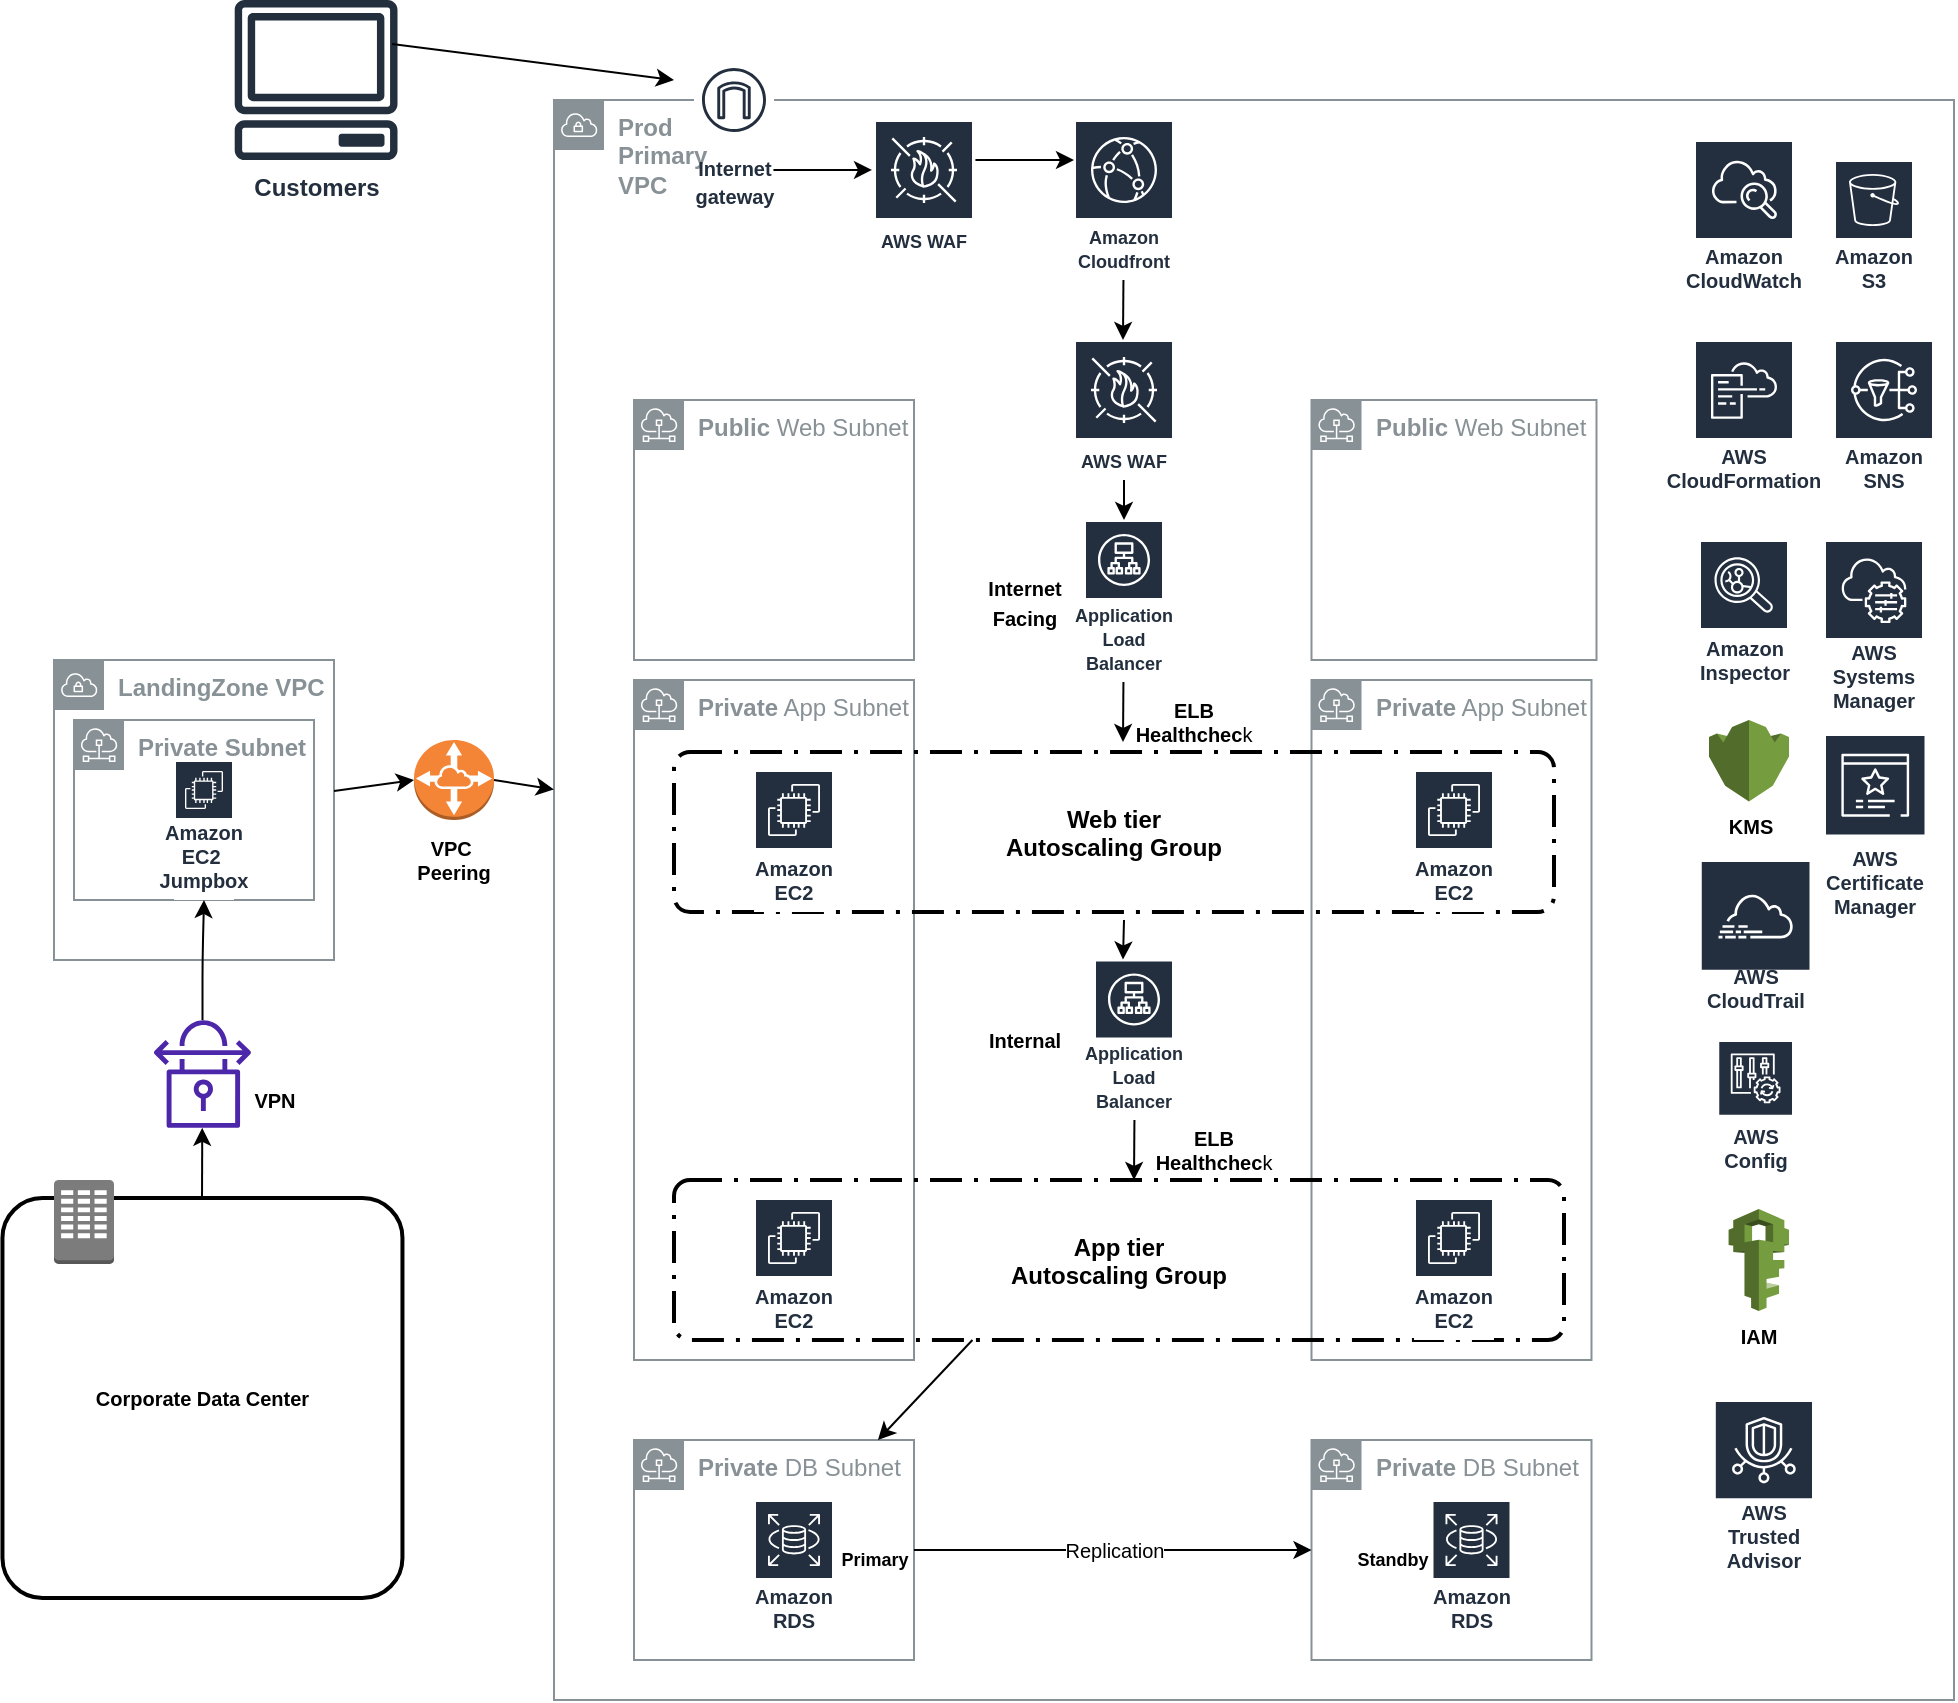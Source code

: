 <mxfile version="16.4.7" type="github">
  <diagram id="fb48Wb3bgh-QxJcJGNRU" name="Page-1">
    <mxGraphModel dx="2276" dy="626" grid="1" gridSize="10" guides="1" tooltips="1" connect="1" arrows="1" fold="1" page="1" pageScale="1" pageWidth="850" pageHeight="1100" math="0" shadow="0">
      <root>
        <mxCell id="0" />
        <mxCell id="1" parent="0" />
        <mxCell id="fcUTSALOdopyJ9VbOdTp-61" value="&lt;b&gt;Prod &lt;br&gt;Primary&lt;br&gt;VPC&lt;/b&gt;" style="sketch=0;outlineConnect=0;gradientColor=none;html=1;whiteSpace=wrap;fontSize=12;fontStyle=0;shape=mxgraph.aws4.group;grIcon=mxgraph.aws4.group_vpc;strokeColor=#879196;fillColor=none;verticalAlign=top;align=left;spacingLeft=30;fontColor=#879196;dashed=0;" parent="1" vertex="1">
          <mxGeometry x="160" y="170" width="700" height="800" as="geometry" />
        </mxCell>
        <mxCell id="fcUTSALOdopyJ9VbOdTp-36" value="&lt;b&gt;Private&lt;/b&gt; App Subnet" style="sketch=0;outlineConnect=0;gradientColor=none;html=1;whiteSpace=wrap;fontSize=12;fontStyle=0;shape=mxgraph.aws4.group;grIcon=mxgraph.aws4.group_subnet;strokeColor=#879196;fillColor=none;verticalAlign=top;align=left;spacingLeft=30;fontColor=#879196;dashed=0;" parent="1" vertex="1">
          <mxGeometry x="538.75" y="460" width="140" height="340" as="geometry" />
        </mxCell>
        <mxCell id="p9kHtPfieQW81otjX_M4-13" value="&lt;b&gt;Private&lt;/b&gt; App Subnet" style="sketch=0;outlineConnect=0;gradientColor=none;html=1;whiteSpace=wrap;fontSize=12;fontStyle=0;shape=mxgraph.aws4.group;grIcon=mxgraph.aws4.group_subnet;strokeColor=#879196;fillColor=none;verticalAlign=top;align=left;spacingLeft=30;fontColor=#879196;dashed=0;" parent="1" vertex="1">
          <mxGeometry x="200" y="460" width="140" height="340" as="geometry" />
        </mxCell>
        <mxCell id="fcUTSALOdopyJ9VbOdTp-51" value="&lt;b&gt;Private&lt;/b&gt;&amp;nbsp;DB Subnet" style="sketch=0;outlineConnect=0;gradientColor=none;html=1;whiteSpace=wrap;fontSize=12;fontStyle=0;shape=mxgraph.aws4.group;grIcon=mxgraph.aws4.group_subnet;strokeColor=#879196;fillColor=none;verticalAlign=top;align=left;spacingLeft=30;fontColor=#879196;dashed=0;" parent="1" vertex="1">
          <mxGeometry x="200" y="840" width="140" height="110" as="geometry" />
        </mxCell>
        <mxCell id="fcUTSALOdopyJ9VbOdTp-33" value="Web tier&#xa;Autoscaling Group" style="rounded=1;arcSize=10;dashed=1;fillColor=none;gradientColor=none;dashPattern=8 3 1 3;strokeWidth=2;fontStyle=1" parent="1" vertex="1">
          <mxGeometry x="220" y="496" width="440" height="80" as="geometry" />
        </mxCell>
        <mxCell id="p9kHtPfieQW81otjX_M4-9" value="&lt;font style=&quot;font-size: 9px&quot;&gt;Amazon Cloudfront&lt;/font&gt;" style="sketch=0;outlineConnect=0;fontColor=#232F3E;gradientColor=none;strokeColor=#ffffff;fillColor=#232F3E;dashed=0;verticalLabelPosition=middle;verticalAlign=bottom;align=center;html=1;whiteSpace=wrap;fontSize=10;fontStyle=1;spacing=3;shape=mxgraph.aws4.productIcon;prIcon=mxgraph.aws4.cloudfront;" parent="1" vertex="1">
          <mxGeometry x="420" y="180" width="50" height="80" as="geometry" />
        </mxCell>
        <mxCell id="fcUTSALOdopyJ9VbOdTp-10" value="Amazon EC2" style="sketch=0;outlineConnect=0;fontColor=#232F3E;gradientColor=none;strokeColor=#ffffff;fillColor=#232F3E;dashed=0;verticalLabelPosition=middle;verticalAlign=bottom;align=center;html=1;whiteSpace=wrap;fontSize=10;fontStyle=1;spacing=3;shape=mxgraph.aws4.productIcon;prIcon=mxgraph.aws4.ec2;" parent="1" vertex="1">
          <mxGeometry x="260" y="719" width="40" height="71" as="geometry" />
        </mxCell>
        <mxCell id="fcUTSALOdopyJ9VbOdTp-11" value="&lt;font style=&quot;font-size: 9px&quot;&gt;Application Load Balancer&lt;/font&gt;" style="sketch=0;outlineConnect=0;fontColor=#232F3E;gradientColor=none;strokeColor=#ffffff;fillColor=#232F3E;dashed=0;verticalLabelPosition=middle;verticalAlign=bottom;align=center;html=1;whiteSpace=wrap;fontSize=10;fontStyle=1;spacing=3;shape=mxgraph.aws4.productIcon;prIcon=mxgraph.aws4.application_load_balancer;" parent="1" vertex="1">
          <mxGeometry x="430" y="599.75" width="40" height="80.5" as="geometry" />
        </mxCell>
        <mxCell id="fcUTSALOdopyJ9VbOdTp-17" value="&lt;font style=&quot;font-size: 9px&quot;&gt;Application Load Balancer&lt;/font&gt;" style="sketch=0;outlineConnect=0;fontColor=#232F3E;gradientColor=none;strokeColor=#ffffff;fillColor=#232F3E;dashed=0;verticalLabelPosition=middle;verticalAlign=bottom;align=center;html=1;whiteSpace=wrap;fontSize=10;fontStyle=1;spacing=3;shape=mxgraph.aws4.productIcon;prIcon=mxgraph.aws4.application_load_balancer;" parent="1" vertex="1">
          <mxGeometry x="425" y="380" width="40" height="81" as="geometry" />
        </mxCell>
        <mxCell id="fcUTSALOdopyJ9VbOdTp-25" value="App tier&#xa;Autoscaling Group" style="rounded=1;arcSize=10;dashed=1;fillColor=none;gradientColor=none;dashPattern=8 3 1 3;strokeWidth=2;fontStyle=1" parent="1" vertex="1">
          <mxGeometry x="220" y="710" width="445" height="80" as="geometry" />
        </mxCell>
        <mxCell id="fcUTSALOdopyJ9VbOdTp-29" value="&lt;b&gt;&lt;font style=&quot;font-size: 10px&quot;&gt;Internal&lt;/font&gt;&lt;/b&gt;" style="text;html=1;align=center;verticalAlign=middle;resizable=0;points=[];autosize=1;strokeColor=none;fillColor=none;" parent="1" vertex="1">
          <mxGeometry x="370" y="630" width="50" height="20" as="geometry" />
        </mxCell>
        <mxCell id="fcUTSALOdopyJ9VbOdTp-30" value="&lt;font style=&quot;font-size: 10px&quot;&gt;&lt;b&gt;Internet&lt;br&gt;Facing&lt;/b&gt;&lt;/font&gt;" style="text;html=1;align=center;verticalAlign=middle;resizable=0;points=[];autosize=1;strokeColor=none;fillColor=none;" parent="1" vertex="1">
          <mxGeometry x="370" y="405.5" width="50" height="30" as="geometry" />
        </mxCell>
        <mxCell id="fcUTSALOdopyJ9VbOdTp-31" value="&lt;font style=&quot;font-size: 9px&quot;&gt;AWS WAF&lt;/font&gt;" style="sketch=0;outlineConnect=0;fontColor=#232F3E;gradientColor=none;strokeColor=#ffffff;fillColor=#232F3E;dashed=0;verticalLabelPosition=middle;verticalAlign=bottom;align=center;html=1;whiteSpace=wrap;fontSize=10;fontStyle=1;spacing=3;shape=mxgraph.aws4.productIcon;prIcon=mxgraph.aws4.waf;" parent="1" vertex="1">
          <mxGeometry x="420" y="290" width="50" height="70" as="geometry" />
        </mxCell>
        <mxCell id="fcUTSALOdopyJ9VbOdTp-34" value="&lt;b&gt;Public&lt;/b&gt; Web Subnet" style="sketch=0;outlineConnect=0;gradientColor=none;html=1;whiteSpace=wrap;fontSize=12;fontStyle=0;shape=mxgraph.aws4.group;grIcon=mxgraph.aws4.group_subnet;strokeColor=#879196;fillColor=none;verticalAlign=top;align=left;spacingLeft=30;fontColor=#879196;dashed=0;" parent="1" vertex="1">
          <mxGeometry x="200" y="320" width="140" height="130" as="geometry" />
        </mxCell>
        <mxCell id="fcUTSALOdopyJ9VbOdTp-35" value="&lt;b&gt;Public&lt;/b&gt; Web Subnet" style="sketch=0;outlineConnect=0;gradientColor=none;html=1;whiteSpace=wrap;fontSize=12;fontStyle=0;shape=mxgraph.aws4.group;grIcon=mxgraph.aws4.group_subnet;strokeColor=#879196;fillColor=none;verticalAlign=top;align=left;spacingLeft=30;fontColor=#879196;dashed=0;" parent="1" vertex="1">
          <mxGeometry x="538.75" y="320" width="142.5" height="130" as="geometry" />
        </mxCell>
        <mxCell id="fcUTSALOdopyJ9VbOdTp-37" value="" style="endArrow=classic;html=1;rounded=0;fontSize=10;" parent="1" source="fcUTSALOdopyJ9VbOdTp-31" target="fcUTSALOdopyJ9VbOdTp-17" edge="1">
          <mxGeometry width="50" height="50" relative="1" as="geometry">
            <mxPoint x="340" y="390" as="sourcePoint" />
            <mxPoint x="390" y="340" as="targetPoint" />
          </mxGeometry>
        </mxCell>
        <mxCell id="fcUTSALOdopyJ9VbOdTp-38" value="" style="endArrow=classic;html=1;rounded=0;fontSize=10;" parent="1" source="fcUTSALOdopyJ9VbOdTp-17" edge="1">
          <mxGeometry width="50" height="50" relative="1" as="geometry">
            <mxPoint x="444.5" y="471" as="sourcePoint" />
            <mxPoint x="444.5" y="491" as="targetPoint" />
          </mxGeometry>
        </mxCell>
        <mxCell id="fcUTSALOdopyJ9VbOdTp-41" value="" style="endArrow=classic;html=1;rounded=1;fontSize=10;" parent="1" edge="1">
          <mxGeometry width="50" height="50" relative="1" as="geometry">
            <mxPoint x="450.213" y="680" as="sourcePoint" />
            <mxPoint x="450" y="710" as="targetPoint" />
          </mxGeometry>
        </mxCell>
        <mxCell id="fcUTSALOdopyJ9VbOdTp-42" value="Amazon EC2" style="sketch=0;outlineConnect=0;fontColor=#232F3E;gradientColor=none;strokeColor=#ffffff;fillColor=#232F3E;dashed=0;verticalLabelPosition=middle;verticalAlign=bottom;align=center;html=1;whiteSpace=wrap;fontSize=10;fontStyle=1;spacing=3;shape=mxgraph.aws4.productIcon;prIcon=mxgraph.aws4.ec2;" parent="1" vertex="1">
          <mxGeometry x="590" y="719" width="40" height="71" as="geometry" />
        </mxCell>
        <mxCell id="fcUTSALOdopyJ9VbOdTp-43" value="Amazon EC2" style="sketch=0;outlineConnect=0;fontColor=#232F3E;gradientColor=none;strokeColor=#ffffff;fillColor=#232F3E;dashed=0;verticalLabelPosition=middle;verticalAlign=bottom;align=center;html=1;whiteSpace=wrap;fontSize=10;fontStyle=1;spacing=3;shape=mxgraph.aws4.productIcon;prIcon=mxgraph.aws4.ec2;" parent="1" vertex="1">
          <mxGeometry x="260" y="505" width="40" height="71" as="geometry" />
        </mxCell>
        <mxCell id="fcUTSALOdopyJ9VbOdTp-44" value="Amazon EC2" style="sketch=0;outlineConnect=0;fontColor=#232F3E;gradientColor=none;strokeColor=#ffffff;fillColor=#232F3E;dashed=0;verticalLabelPosition=middle;verticalAlign=bottom;align=center;html=1;whiteSpace=wrap;fontSize=10;fontStyle=1;spacing=3;shape=mxgraph.aws4.productIcon;prIcon=mxgraph.aws4.ec2;" parent="1" vertex="1">
          <mxGeometry x="590" y="505" width="40" height="71" as="geometry" />
        </mxCell>
        <mxCell id="fcUTSALOdopyJ9VbOdTp-46" value="" style="endArrow=classic;html=1;rounded=0;fontSize=10;" parent="1" edge="1">
          <mxGeometry width="50" height="50" relative="1" as="geometry">
            <mxPoint x="445" y="580" as="sourcePoint" />
            <mxPoint x="444.5" y="599.75" as="targetPoint" />
          </mxGeometry>
        </mxCell>
        <mxCell id="fcUTSALOdopyJ9VbOdTp-47" value="" style="endArrow=classic;html=1;rounded=0;fontSize=10;" parent="1" edge="1">
          <mxGeometry width="50" height="50" relative="1" as="geometry">
            <mxPoint x="444.713" y="260" as="sourcePoint" />
            <mxPoint x="444.5" y="290" as="targetPoint" />
          </mxGeometry>
        </mxCell>
        <mxCell id="fcUTSALOdopyJ9VbOdTp-48" value="&lt;font style=&quot;font-size: 9px&quot;&gt;AWS WAF&lt;/font&gt;" style="sketch=0;outlineConnect=0;fontColor=#232F3E;gradientColor=none;strokeColor=#ffffff;fillColor=#232F3E;dashed=0;verticalLabelPosition=middle;verticalAlign=bottom;align=center;html=1;whiteSpace=wrap;fontSize=10;fontStyle=1;spacing=3;shape=mxgraph.aws4.productIcon;prIcon=mxgraph.aws4.waf;" parent="1" vertex="1">
          <mxGeometry x="320" y="180" width="50" height="70" as="geometry" />
        </mxCell>
        <mxCell id="fcUTSALOdopyJ9VbOdTp-50" value="Amazon RDS" style="sketch=0;outlineConnect=0;fontColor=#232F3E;gradientColor=none;strokeColor=#ffffff;fillColor=#232F3E;dashed=0;verticalLabelPosition=middle;verticalAlign=bottom;align=center;html=1;whiteSpace=wrap;fontSize=10;fontStyle=1;spacing=3;shape=mxgraph.aws4.productIcon;prIcon=mxgraph.aws4.rds;" parent="1" vertex="1">
          <mxGeometry x="260" y="870" width="40" height="70" as="geometry" />
        </mxCell>
        <mxCell id="fcUTSALOdopyJ9VbOdTp-52" value="&lt;b&gt;Private&lt;/b&gt;&amp;nbsp;DB Subnet" style="sketch=0;outlineConnect=0;gradientColor=none;html=1;whiteSpace=wrap;fontSize=12;fontStyle=0;shape=mxgraph.aws4.group;grIcon=mxgraph.aws4.group_subnet;strokeColor=#879196;fillColor=none;verticalAlign=top;align=left;spacingLeft=30;fontColor=#879196;dashed=0;" parent="1" vertex="1">
          <mxGeometry x="538.75" y="840" width="140" height="110" as="geometry" />
        </mxCell>
        <mxCell id="fcUTSALOdopyJ9VbOdTp-53" value="Amazon RDS" style="sketch=0;outlineConnect=0;fontColor=#232F3E;gradientColor=none;strokeColor=#ffffff;fillColor=#232F3E;dashed=0;verticalLabelPosition=middle;verticalAlign=bottom;align=center;html=1;whiteSpace=wrap;fontSize=10;fontStyle=1;spacing=3;shape=mxgraph.aws4.productIcon;prIcon=mxgraph.aws4.rds;" parent="1" vertex="1">
          <mxGeometry x="598.75" y="870" width="40" height="70" as="geometry" />
        </mxCell>
        <mxCell id="fcUTSALOdopyJ9VbOdTp-54" value="" style="endArrow=classic;html=1;rounded=1;fontSize=10;" parent="1" target="fcUTSALOdopyJ9VbOdTp-51" edge="1">
          <mxGeometry width="50" height="50" relative="1" as="geometry">
            <mxPoint x="369.213" y="790" as="sourcePoint" />
            <mxPoint x="369" y="820" as="targetPoint" />
          </mxGeometry>
        </mxCell>
        <mxCell id="fcUTSALOdopyJ9VbOdTp-56" value="&lt;b&gt;Primary&lt;/b&gt;" style="text;html=1;align=center;verticalAlign=middle;resizable=0;points=[];autosize=1;strokeColor=none;fillColor=none;fontSize=9;" parent="1" vertex="1">
          <mxGeometry x="295" y="890" width="50" height="20" as="geometry" />
        </mxCell>
        <mxCell id="fcUTSALOdopyJ9VbOdTp-57" value="&lt;b&gt;Standby&lt;/b&gt;" style="text;html=1;align=center;verticalAlign=middle;resizable=0;points=[];autosize=1;strokeColor=none;fillColor=none;fontSize=9;" parent="1" vertex="1">
          <mxGeometry x="553.75" y="890" width="50" height="20" as="geometry" />
        </mxCell>
        <mxCell id="fcUTSALOdopyJ9VbOdTp-62" value="&lt;font style=&quot;font-size: 10px&quot;&gt;&lt;b&gt;Internet&lt;br&gt;gateway&lt;/b&gt;&lt;/font&gt;" style="sketch=0;outlineConnect=0;fontColor=#232F3E;gradientColor=none;strokeColor=#232F3E;fillColor=#ffffff;dashed=0;verticalLabelPosition=bottom;verticalAlign=top;align=center;html=1;fontSize=12;fontStyle=0;aspect=fixed;shape=mxgraph.aws4.resourceIcon;resIcon=mxgraph.aws4.internet_gateway;" parent="1" vertex="1">
          <mxGeometry x="230" y="150" width="40" height="40" as="geometry" />
        </mxCell>
        <mxCell id="fcUTSALOdopyJ9VbOdTp-64" value="" style="endArrow=classic;html=1;rounded=0;fontSize=10;entryX=-0.02;entryY=0.357;entryDx=0;entryDy=0;entryPerimeter=0;" parent="1" target="fcUTSALOdopyJ9VbOdTp-48" edge="1">
          <mxGeometry width="50" height="50" relative="1" as="geometry">
            <mxPoint x="269.713" y="205" as="sourcePoint" />
            <mxPoint x="269.5" y="235" as="targetPoint" />
          </mxGeometry>
        </mxCell>
        <mxCell id="fcUTSALOdopyJ9VbOdTp-65" value="" style="endArrow=classic;html=1;rounded=0;fontSize=10;entryX=-0.02;entryY=0.357;entryDx=0;entryDy=0;entryPerimeter=0;" parent="1" edge="1">
          <mxGeometry width="50" height="50" relative="1" as="geometry">
            <mxPoint x="370.713" y="200.01" as="sourcePoint" />
            <mxPoint x="420" y="200" as="targetPoint" />
          </mxGeometry>
        </mxCell>
        <mxCell id="fcUTSALOdopyJ9VbOdTp-67" value="&lt;b&gt;LandingZone VPC&lt;/b&gt;" style="sketch=0;outlineConnect=0;gradientColor=none;html=1;whiteSpace=wrap;fontSize=12;fontStyle=0;shape=mxgraph.aws4.group;grIcon=mxgraph.aws4.group_vpc;strokeColor=#879196;fillColor=none;verticalAlign=top;align=left;spacingLeft=30;fontColor=#879196;dashed=0;" parent="1" vertex="1">
          <mxGeometry x="-90" y="450" width="140" height="150" as="geometry" />
        </mxCell>
        <mxCell id="fcUTSALOdopyJ9VbOdTp-68" value="&lt;b&gt;Private Subnet&lt;/b&gt;" style="sketch=0;outlineConnect=0;gradientColor=none;html=1;whiteSpace=wrap;fontSize=12;fontStyle=0;shape=mxgraph.aws4.group;grIcon=mxgraph.aws4.group_subnet;strokeColor=#879196;fillColor=none;verticalAlign=top;align=left;spacingLeft=30;fontColor=#879196;dashed=0;" parent="1" vertex="1">
          <mxGeometry x="-80" y="480" width="120" height="90" as="geometry" />
        </mxCell>
        <mxCell id="fcUTSALOdopyJ9VbOdTp-69" value="Amazon EC2&amp;nbsp;&lt;br&gt;Jumpbox" style="sketch=0;outlineConnect=0;fontColor=#232F3E;gradientColor=none;strokeColor=#ffffff;fillColor=#232F3E;dashed=0;verticalLabelPosition=middle;verticalAlign=bottom;align=center;html=1;whiteSpace=wrap;fontSize=10;fontStyle=1;spacing=3;shape=mxgraph.aws4.productIcon;prIcon=mxgraph.aws4.ec2;" parent="1" vertex="1">
          <mxGeometry x="-30" y="500" width="30" height="70" as="geometry" />
        </mxCell>
        <mxCell id="fcUTSALOdopyJ9VbOdTp-71" value="" style="outlineConnect=0;dashed=0;verticalLabelPosition=bottom;verticalAlign=top;align=center;html=1;shape=mxgraph.aws3.vpc_peering;fillColor=#F58536;gradientColor=none;fontSize=10;" parent="1" vertex="1">
          <mxGeometry x="90" y="490" width="40" height="40" as="geometry" />
        </mxCell>
        <mxCell id="fcUTSALOdopyJ9VbOdTp-72" value="" style="endArrow=classic;html=1;rounded=1;fontSize=10;entryX=0;entryY=0.5;entryDx=0;entryDy=0;entryPerimeter=0;" parent="1" source="fcUTSALOdopyJ9VbOdTp-67" target="fcUTSALOdopyJ9VbOdTp-71" edge="1">
          <mxGeometry width="50" height="50" relative="1" as="geometry">
            <mxPoint x="320" y="590" as="sourcePoint" />
            <mxPoint x="370" y="540" as="targetPoint" />
          </mxGeometry>
        </mxCell>
        <mxCell id="fcUTSALOdopyJ9VbOdTp-73" value="" style="endArrow=classic;html=1;rounded=1;fontSize=10;exitX=1;exitY=0.5;exitDx=0;exitDy=0;exitPerimeter=0;" parent="1" source="fcUTSALOdopyJ9VbOdTp-71" target="fcUTSALOdopyJ9VbOdTp-61" edge="1">
          <mxGeometry width="50" height="50" relative="1" as="geometry">
            <mxPoint x="120" y="565" as="sourcePoint" />
            <mxPoint x="370" y="540" as="targetPoint" />
          </mxGeometry>
        </mxCell>
        <mxCell id="fcUTSALOdopyJ9VbOdTp-74" value="&lt;b&gt;VPC&amp;nbsp;&lt;br&gt;Peering&lt;/b&gt;" style="text;html=1;strokeColor=none;fillColor=none;align=center;verticalAlign=middle;whiteSpace=wrap;rounded=0;fontSize=10;" parent="1" vertex="1">
          <mxGeometry x="80" y="535" width="60" height="30" as="geometry" />
        </mxCell>
        <mxCell id="fcUTSALOdopyJ9VbOdTp-75" value="" style="endArrow=classic;html=1;rounded=1;fontSize=10;" parent="1" source="fcUTSALOdopyJ9VbOdTp-51" target="fcUTSALOdopyJ9VbOdTp-52" edge="1">
          <mxGeometry relative="1" as="geometry">
            <mxPoint x="250" y="860" as="sourcePoint" />
            <mxPoint x="410" y="860" as="targetPoint" />
          </mxGeometry>
        </mxCell>
        <mxCell id="fcUTSALOdopyJ9VbOdTp-76" value="Replication" style="edgeLabel;resizable=0;html=1;align=center;verticalAlign=middle;fontSize=10;" parent="fcUTSALOdopyJ9VbOdTp-75" connectable="0" vertex="1">
          <mxGeometry relative="1" as="geometry" />
        </mxCell>
        <mxCell id="fcUTSALOdopyJ9VbOdTp-78" value="Amazon CloudWatch" style="sketch=0;outlineConnect=0;fontColor=#232F3E;gradientColor=none;strokeColor=#ffffff;fillColor=#232F3E;dashed=0;verticalLabelPosition=middle;verticalAlign=bottom;align=center;html=1;whiteSpace=wrap;fontSize=10;fontStyle=1;spacing=3;shape=mxgraph.aws4.productIcon;prIcon=mxgraph.aws4.cloudwatch;" parent="1" vertex="1">
          <mxGeometry x="730" y="190" width="50" height="80" as="geometry" />
        </mxCell>
        <mxCell id="fcUTSALOdopyJ9VbOdTp-79" value="AWS CloudFormation" style="sketch=0;outlineConnect=0;fontColor=#232F3E;gradientColor=none;strokeColor=#ffffff;fillColor=#232F3E;dashed=0;verticalLabelPosition=middle;verticalAlign=bottom;align=center;html=1;whiteSpace=wrap;fontSize=10;fontStyle=1;spacing=3;shape=mxgraph.aws4.productIcon;prIcon=mxgraph.aws4.cloudformation;" parent="1" vertex="1">
          <mxGeometry x="730" y="290" width="50" height="80" as="geometry" />
        </mxCell>
        <mxCell id="fcUTSALOdopyJ9VbOdTp-80" value="Amazon Inspector" style="sketch=0;outlineConnect=0;fontColor=#232F3E;gradientColor=none;strokeColor=#ffffff;fillColor=#232F3E;dashed=0;verticalLabelPosition=middle;verticalAlign=bottom;align=center;html=1;whiteSpace=wrap;fontSize=10;fontStyle=1;spacing=3;shape=mxgraph.aws4.productIcon;prIcon=mxgraph.aws4.inspector;" parent="1" vertex="1">
          <mxGeometry x="732.5" y="390" width="45" height="76" as="geometry" />
        </mxCell>
        <mxCell id="fcUTSALOdopyJ9VbOdTp-81" value="&lt;b&gt;KMS&lt;/b&gt;" style="outlineConnect=0;dashed=0;verticalLabelPosition=bottom;verticalAlign=top;align=center;html=1;shape=mxgraph.aws3.kms;fillColor=#759C3E;gradientColor=none;fontSize=10;" parent="1" vertex="1">
          <mxGeometry x="737.5" y="480" width="40" height="40.75" as="geometry" />
        </mxCell>
        <mxCell id="fcUTSALOdopyJ9VbOdTp-82" value="AWS&#xa;CloudTrail" style="sketch=0;outlineConnect=0;fontColor=#232F3E;gradientColor=none;strokeColor=#ffffff;fillColor=#232F3E;dashed=0;verticalLabelPosition=middle;verticalAlign=bottom;align=center;html=1;whiteSpace=wrap;fontSize=10;fontStyle=1;spacing=3;shape=mxgraph.aws4.productIcon;prIcon=mxgraph.aws4.cloudtrail;" parent="1" vertex="1">
          <mxGeometry x="732.88" y="550" width="55.87" height="80.25" as="geometry" />
        </mxCell>
        <mxCell id="fcUTSALOdopyJ9VbOdTp-83" value="AWS Config" style="sketch=0;outlineConnect=0;fontColor=#232F3E;gradientColor=none;strokeColor=#ffffff;fillColor=#232F3E;dashed=0;verticalLabelPosition=middle;verticalAlign=bottom;align=center;html=1;whiteSpace=wrap;fontSize=10;fontStyle=1;spacing=3;shape=mxgraph.aws4.productIcon;prIcon=mxgraph.aws4.config;" parent="1" vertex="1">
          <mxGeometry x="741.63" y="640" width="38.37" height="70" as="geometry" />
        </mxCell>
        <mxCell id="fcUTSALOdopyJ9VbOdTp-85" value="&lt;b&gt;IAM&lt;/b&gt;" style="outlineConnect=0;dashed=0;verticalLabelPosition=bottom;verticalAlign=top;align=center;html=1;shape=mxgraph.aws3.iam;fillColor=#759C3E;gradientColor=none;fontSize=10;" parent="1" vertex="1">
          <mxGeometry x="747.32" y="724.5" width="30.18" height="51" as="geometry" />
        </mxCell>
        <mxCell id="fcUTSALOdopyJ9VbOdTp-86" value="AWS Trusted Advisor" style="sketch=0;outlineConnect=0;fontColor=#232F3E;gradientColor=none;strokeColor=#ffffff;fillColor=#232F3E;dashed=0;verticalLabelPosition=middle;verticalAlign=bottom;align=center;html=1;whiteSpace=wrap;fontSize=10;fontStyle=1;spacing=3;shape=mxgraph.aws4.productIcon;prIcon=mxgraph.aws4.trusted_advisor;" parent="1" vertex="1">
          <mxGeometry x="739.91" y="820" width="50.09" height="90" as="geometry" />
        </mxCell>
        <mxCell id="fcUTSALOdopyJ9VbOdTp-87" value="AWS Systems Manager" style="sketch=0;outlineConnect=0;fontColor=#232F3E;gradientColor=none;strokeColor=#ffffff;fillColor=#232F3E;dashed=0;verticalLabelPosition=middle;verticalAlign=bottom;align=center;html=1;whiteSpace=wrap;fontSize=10;fontStyle=1;spacing=3;shape=mxgraph.aws4.productIcon;prIcon=mxgraph.aws4.systems_manager;" parent="1" vertex="1">
          <mxGeometry x="795" y="390" width="50" height="90" as="geometry" />
        </mxCell>
        <mxCell id="fcUTSALOdopyJ9VbOdTp-95" value="" style="edgeStyle=orthogonalEdgeStyle;rounded=1;orthogonalLoop=1;jettySize=auto;html=1;fontSize=10;" parent="1" source="fcUTSALOdopyJ9VbOdTp-88" target="fcUTSALOdopyJ9VbOdTp-69" edge="1">
          <mxGeometry relative="1" as="geometry" />
        </mxCell>
        <mxCell id="fcUTSALOdopyJ9VbOdTp-88" value="" style="sketch=0;outlineConnect=0;fontColor=#232F3E;gradientColor=none;fillColor=#4D27AA;strokeColor=none;dashed=0;verticalLabelPosition=bottom;verticalAlign=top;align=center;html=1;fontSize=12;fontStyle=0;aspect=fixed;pointerEvents=1;shape=mxgraph.aws4.vpn_connection;" parent="1" vertex="1">
          <mxGeometry x="-40" y="630" width="48.46" height="54" as="geometry" />
        </mxCell>
        <mxCell id="fcUTSALOdopyJ9VbOdTp-89" value="Corporate Data Center" style="rounded=1;arcSize=10;dashed=0;fillColor=none;gradientColor=none;strokeWidth=2;fontSize=10;fontStyle=1" parent="1" vertex="1">
          <mxGeometry x="-115.77" y="719" width="200" height="200" as="geometry" />
        </mxCell>
        <mxCell id="fcUTSALOdopyJ9VbOdTp-90" value="" style="dashed=0;html=1;shape=mxgraph.aws3.corporate_data_center;fillColor=#7D7C7C;gradientColor=none;dashed=0;fontSize=9;" parent="1" vertex="1">
          <mxGeometry x="-90" y="710" width="30" height="42" as="geometry" />
        </mxCell>
        <mxCell id="fcUTSALOdopyJ9VbOdTp-91" value="&lt;b&gt;VPN&lt;/b&gt;" style="text;html=1;align=center;verticalAlign=middle;resizable=0;points=[];autosize=1;strokeColor=none;fillColor=none;fontSize=10;" parent="1" vertex="1">
          <mxGeometry y="660" width="40" height="20" as="geometry" />
        </mxCell>
        <mxCell id="fcUTSALOdopyJ9VbOdTp-92" value="" style="endArrow=classic;html=1;rounded=1;fontSize=10;" parent="1" target="fcUTSALOdopyJ9VbOdTp-88" edge="1">
          <mxGeometry width="50" height="50" relative="1" as="geometry">
            <mxPoint x="-16" y="720" as="sourcePoint" />
            <mxPoint x="-10" y="690" as="targetPoint" />
          </mxGeometry>
        </mxCell>
        <mxCell id="fcUTSALOdopyJ9VbOdTp-96" value="Amazon SNS" style="sketch=0;outlineConnect=0;fontColor=#232F3E;gradientColor=none;strokeColor=#ffffff;fillColor=#232F3E;dashed=0;verticalLabelPosition=middle;verticalAlign=bottom;align=center;html=1;whiteSpace=wrap;fontSize=10;fontStyle=1;spacing=3;shape=mxgraph.aws4.productIcon;prIcon=mxgraph.aws4.sns;" parent="1" vertex="1">
          <mxGeometry x="800" y="290" width="50" height="80" as="geometry" />
        </mxCell>
        <mxCell id="fcUTSALOdopyJ9VbOdTp-97" value="&lt;b&gt;Customers&lt;/b&gt;" style="sketch=0;outlineConnect=0;fontColor=#232F3E;gradientColor=none;fillColor=#232F3D;strokeColor=none;dashed=0;verticalLabelPosition=bottom;verticalAlign=top;align=center;html=1;fontSize=12;fontStyle=0;aspect=fixed;pointerEvents=1;shape=mxgraph.aws4.client;" parent="1" vertex="1">
          <mxGeometry y="120" width="82.11" height="80" as="geometry" />
        </mxCell>
        <mxCell id="fcUTSALOdopyJ9VbOdTp-98" value="" style="endArrow=classic;html=1;rounded=1;fontSize=10;exitX=0.966;exitY=0.275;exitDx=0;exitDy=0;exitPerimeter=0;" parent="1" source="fcUTSALOdopyJ9VbOdTp-97" edge="1">
          <mxGeometry width="50" height="50" relative="1" as="geometry">
            <mxPoint x="270" y="400" as="sourcePoint" />
            <mxPoint x="220" y="160" as="targetPoint" />
          </mxGeometry>
        </mxCell>
        <mxCell id="fcUTSALOdopyJ9VbOdTp-99" value="&lt;b&gt;ELB Healthchec&lt;/b&gt;k" style="text;html=1;strokeColor=none;fillColor=none;align=center;verticalAlign=middle;whiteSpace=wrap;rounded=0;fontSize=10;" parent="1" vertex="1">
          <mxGeometry x="460" y="680" width="60" height="30" as="geometry" />
        </mxCell>
        <mxCell id="fcUTSALOdopyJ9VbOdTp-100" value="&lt;b&gt;ELB Healthchec&lt;/b&gt;k" style="text;html=1;strokeColor=none;fillColor=none;align=center;verticalAlign=middle;whiteSpace=wrap;rounded=0;fontSize=10;" parent="1" vertex="1">
          <mxGeometry x="450" y="466" width="60" height="30" as="geometry" />
        </mxCell>
        <mxCell id="lFCJGU3x9X-kA8WFJv7N-1" value="Amazon S3" style="sketch=0;outlineConnect=0;fontColor=#232F3E;gradientColor=none;strokeColor=#ffffff;fillColor=#232F3E;dashed=0;verticalLabelPosition=middle;verticalAlign=bottom;align=center;html=1;whiteSpace=wrap;fontSize=10;fontStyle=1;spacing=3;shape=mxgraph.aws4.productIcon;prIcon=mxgraph.aws4.s3;" parent="1" vertex="1">
          <mxGeometry x="800" y="200" width="40" height="70" as="geometry" />
        </mxCell>
        <mxCell id="Tv2Wnal4aTt8HR0PAUqA-1" value="AWS Certificate Manager" style="sketch=0;outlineConnect=0;fontColor=#232F3E;gradientColor=none;strokeColor=#ffffff;fillColor=#232F3E;dashed=0;verticalLabelPosition=middle;verticalAlign=bottom;align=center;html=1;whiteSpace=wrap;fontSize=10;fontStyle=1;spacing=3;shape=mxgraph.aws4.productIcon;prIcon=mxgraph.aws4.certificate_manager_3;" vertex="1" parent="1">
          <mxGeometry x="795" y="487" width="51.25" height="96" as="geometry" />
        </mxCell>
      </root>
    </mxGraphModel>
  </diagram>
</mxfile>
